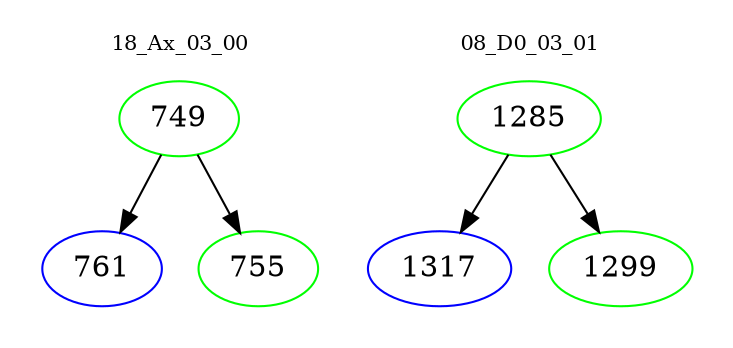 digraph{
subgraph cluster_0 {
color = white
label = "18_Ax_03_00";
fontsize=10;
T0_749 [label="749", color="green"]
T0_749 -> T0_761 [color="black"]
T0_761 [label="761", color="blue"]
T0_749 -> T0_755 [color="black"]
T0_755 [label="755", color="green"]
}
subgraph cluster_1 {
color = white
label = "08_D0_03_01";
fontsize=10;
T1_1285 [label="1285", color="green"]
T1_1285 -> T1_1317 [color="black"]
T1_1317 [label="1317", color="blue"]
T1_1285 -> T1_1299 [color="black"]
T1_1299 [label="1299", color="green"]
}
}
